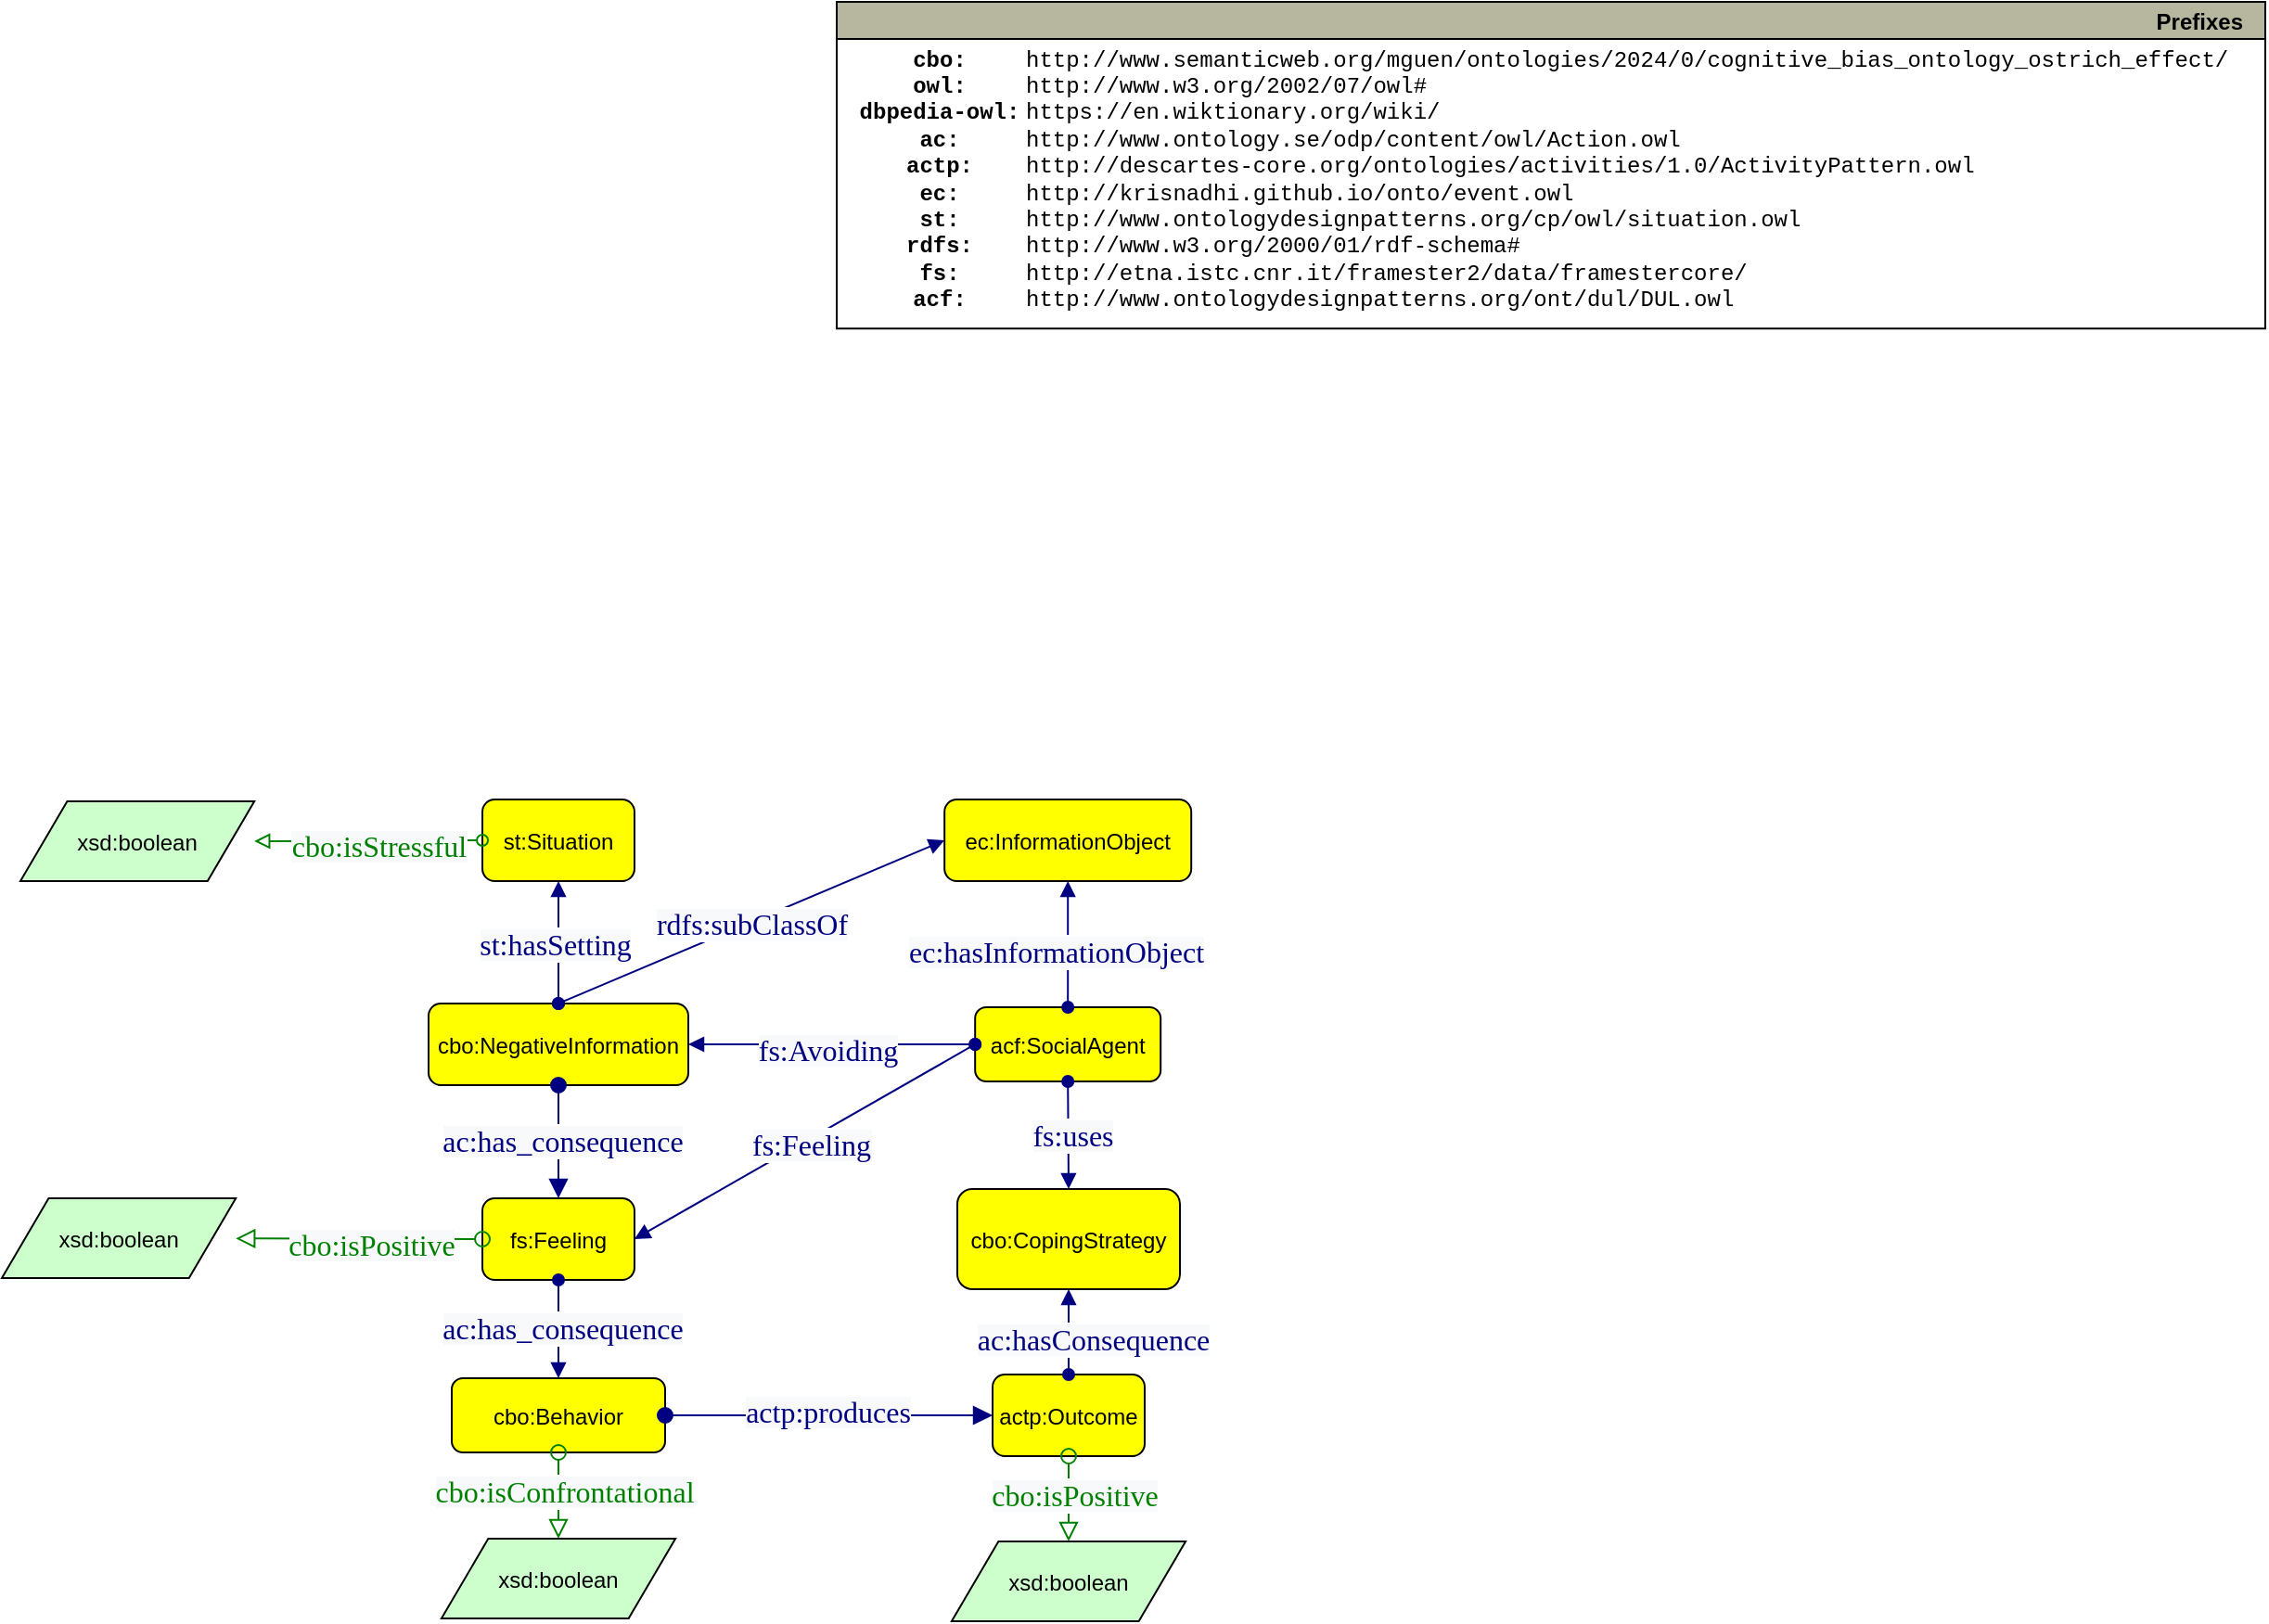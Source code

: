 <mxfile version="23.1.6" type="device">
  <diagram name="Pagina-1" id="cdvw-fGJhAjwr92eGuqH">
    <mxGraphModel dx="1264" dy="1694" grid="1" gridSize="10" guides="1" tooltips="1" connect="1" arrows="1" fold="1" page="1" pageScale="1" pageWidth="827" pageHeight="1169" math="0" shadow="0">
      <root>
        <mxCell id="0" />
        <mxCell id="1" parent="0" />
        <mxCell id="5axnnEzAqOF_N3PDDw29-1" value="Prefixes" style="graphMlID=n0;shape=swimlane;startSize=20;fillColor=#b7b69e;strokeColor=#000000;strokeWidth=1.0;align=right;spacingRight=10;fontStyle=1" parent="1" vertex="1">
          <mxGeometry x="-230" y="-1160" width="769.996" height="176.1" as="geometry" />
        </mxCell>
        <mxCell id="5axnnEzAqOF_N3PDDw29-2" value="&lt;b&gt;cbo:&lt;br&gt;owl:&lt;br&gt;dbpedia-owl:&lt;br&gt;ac:&lt;br&gt;actp:&lt;br&gt;ec:&lt;br&gt;st:&lt;br&gt;rdfs:&lt;br&gt;fs:&lt;br&gt;acf:&lt;br&gt;&lt;/b&gt;" style="text;html=1;align=center;verticalAlign=middle;resizable=0;points=[];autosize=1;fontFamily=Courier New;" parent="5axnnEzAqOF_N3PDDw29-1" vertex="1">
          <mxGeometry x="-0.004" y="16.1" width="110" height="160" as="geometry" />
        </mxCell>
        <mxCell id="5axnnEzAqOF_N3PDDw29-3" value="http://www.semanticweb.org/mguen/ontologies/2024/0/cognitive_bias_ontology_ostrich_effect/&lt;br&gt;http://www.w3.org/2002/07/owl#&lt;br&gt;https://en.wiktionary.org/wiki/&lt;br&gt;http://www.ontology.se/odp/content/owl/Action.owl&lt;br&gt;http://descartes-core.org/ontologies/activities/1.0/ActivityPattern.owl&lt;br&gt;http://krisnadhi.github.io/onto/event.owl&lt;br&gt;http://www.ontologydesignpatterns.org/cp/owl/situation.owl&lt;br&gt;http://www.w3.org/2000/01/rdf-schema#&lt;br&gt;http://etna.istc.cnr.it/framester2/data/framestercore/&lt;br&gt;http://www.ontologydesignpatterns.org/ont/dul/DUL.owl" style="text;html=1;align=left;verticalAlign=middle;resizable=0;points=[];autosize=1;fontFamily=Courier New;" parent="5axnnEzAqOF_N3PDDw29-1" vertex="1">
          <mxGeometry x="99.996" y="16.1" width="670" height="160" as="geometry" />
        </mxCell>
        <mxCell id="jWV_-NbMMqejMwwxDnWq-2" value="cbo:Behavior" style="graphMlID=n4;shape=rect;rounded=1;arcsize=30;fillColor=#ffff00;strokeColor=#000000;strokeWidth=1.0" parent="1" vertex="1">
          <mxGeometry x="-437.5" y="-418" width="115" height="40" as="geometry" />
        </mxCell>
        <mxCell id="jWV_-NbMMqejMwwxDnWq-4" value="st:Situation" style="graphMlID=n4;shape=rect;rounded=1;arcsize=30;fillColor=#ffff00;strokeColor=#000000;strokeWidth=1.0" parent="1" vertex="1">
          <mxGeometry x="-420.98" y="-730" width="81.968" height="44" as="geometry" />
        </mxCell>
        <mxCell id="jWV_-NbMMqejMwwxDnWq-5" value="cbo:CopingStrategy" style="graphMlID=n4;shape=rect;rounded=1;arcsize=30;fillColor=#ffff00;strokeColor=#000000;strokeWidth=1.0" parent="1" vertex="1">
          <mxGeometry x="-165" y="-520" width="120" height="54" as="geometry" />
        </mxCell>
        <mxCell id="jWV_-NbMMqejMwwxDnWq-7" value="fs:Feeling" style="graphMlID=n4;shape=rect;rounded=1;arcsize=30;fillColor=#ffff00;strokeColor=#000000;strokeWidth=1.0" parent="1" vertex="1">
          <mxGeometry x="-420.98" y="-515" width="81.968" height="44" as="geometry" />
        </mxCell>
        <mxCell id="jWV_-NbMMqejMwwxDnWq-8" value="ec:InformationObject" style="graphMlID=n4;shape=rect;rounded=1;arcsize=30;fillColor=#ffff00;strokeColor=#000000;strokeWidth=1.0" parent="1" vertex="1">
          <mxGeometry x="-171.91" y="-730" width="133" height="44" as="geometry" />
        </mxCell>
        <mxCell id="jWV_-NbMMqejMwwxDnWq-9" value="cbo:NegativeInformation" style="graphMlID=n4;shape=rect;rounded=1;arcsize=30;fillColor=#ffff00;strokeColor=#000000;strokeWidth=1.0" parent="1" vertex="1">
          <mxGeometry x="-450" y="-620" width="140" height="44" as="geometry" />
        </mxCell>
        <mxCell id="jWV_-NbMMqejMwwxDnWq-10" value="actp:Outcome" style="graphMlID=n4;shape=rect;rounded=1;arcsize=30;fillColor=#ffff00;strokeColor=#000000;strokeWidth=1.0" parent="1" vertex="1">
          <mxGeometry x="-145.98" y="-420" width="81.968" height="44" as="geometry" />
        </mxCell>
        <mxCell id="jWV_-NbMMqejMwwxDnWq-11" value="acf:SocialAgent" style="graphMlID=n4;shape=rect;rounded=1;arcsize=30;fillColor=#ffff00;strokeColor=#000000;strokeWidth=1.0" parent="1" vertex="1">
          <mxGeometry x="-155.41" y="-618" width="100" height="40" as="geometry" />
        </mxCell>
        <mxCell id="jWV_-NbMMqejMwwxDnWq-13" value="" style="graphMlID=e0;rounded=0;endArrow=block;strokeColor=#000080;strokeWidth=1.0;startArrow=oval;startFill=1;endFill=1;exitX=0.5;exitY=0;exitDx=0;exitDy=0;entryX=0.5;entryY=1;entryDx=0;entryDy=0;" parent="1" source="jWV_-NbMMqejMwwxDnWq-9" target="jWV_-NbMMqejMwwxDnWq-4" edge="1">
          <mxGeometry relative="1" as="geometry">
            <mxPoint x="-230" y="-689.918" as="sourcePoint" />
            <mxPoint x="-250" y="-750" as="targetPoint" />
          </mxGeometry>
        </mxCell>
        <mxCell id="jWV_-NbMMqejMwwxDnWq-14" value="&lt;span style=&quot;color: rgb(0 , 0 , 128) ; font-family: &amp;quot;dialog&amp;quot; ; font-size: 16px ; background-color: rgb(248 , 249 , 250)&quot;&gt;st:hasSetting&lt;/span&gt;" style="text;html=1;align=center;verticalAlign=middle;resizable=0;points=[];labelBackgroundColor=#ffffff;" parent="jWV_-NbMMqejMwwxDnWq-13" vertex="1" connectable="0">
          <mxGeometry x="-0.017" y="2" relative="1" as="geometry">
            <mxPoint as="offset" />
          </mxGeometry>
        </mxCell>
        <mxCell id="jWV_-NbMMqejMwwxDnWq-16" value="" style="graphMlID=e0;rounded=0;endArrow=block;strokeColor=#000080;strokeWidth=1.0;startArrow=oval;startFill=1;endFill=1;exitX=0;exitY=0.5;exitDx=0;exitDy=0;entryX=1;entryY=0.5;entryDx=0;entryDy=0;" parent="1" source="jWV_-NbMMqejMwwxDnWq-11" target="jWV_-NbMMqejMwwxDnWq-9" edge="1">
          <mxGeometry relative="1" as="geometry">
            <mxPoint x="-230" y="-689.918" as="sourcePoint" />
            <mxPoint x="-79" y="-690" as="targetPoint" />
          </mxGeometry>
        </mxCell>
        <mxCell id="jWV_-NbMMqejMwwxDnWq-17" value="&lt;span style=&quot;color: rgb(0 , 0 , 128) ; font-family: &amp;quot;dialog&amp;quot; ; font-size: 16px ; background-color: rgb(248 , 249 , 250)&quot;&gt;fs:Avoiding&lt;/span&gt;" style="text;html=1;align=center;verticalAlign=middle;resizable=0;points=[];labelBackgroundColor=#ffffff;" parent="jWV_-NbMMqejMwwxDnWq-16" vertex="1" connectable="0">
          <mxGeometry x="-0.017" y="2" relative="1" as="geometry">
            <mxPoint x="-4" y="1" as="offset" />
          </mxGeometry>
        </mxCell>
        <mxCell id="jWV_-NbMMqejMwwxDnWq-20" value="" style="graphMlID=e0;rounded=0;endArrow=block;strokeColor=#000080;strokeWidth=1.0;startArrow=oval;startFill=1;endFill=1;exitX=0;exitY=0.5;exitDx=0;exitDy=0;entryX=1;entryY=0.5;entryDx=0;entryDy=0;" parent="1" source="jWV_-NbMMqejMwwxDnWq-11" target="jWV_-NbMMqejMwwxDnWq-7" edge="1">
          <mxGeometry relative="1" as="geometry">
            <mxPoint x="-230" y="-689.918" as="sourcePoint" />
            <mxPoint x="-79" y="-690" as="targetPoint" />
          </mxGeometry>
        </mxCell>
        <mxCell id="jWV_-NbMMqejMwwxDnWq-21" value="&lt;span style=&quot;color: rgb(0 , 0 , 128) ; font-family: &amp;quot;dialog&amp;quot; ; font-size: 16px ; background-color: rgb(248 , 249 , 250)&quot;&gt;fs:Feeling&lt;/span&gt;" style="text;html=1;align=center;verticalAlign=middle;resizable=0;points=[];labelBackgroundColor=#ffffff;" parent="jWV_-NbMMqejMwwxDnWq-20" vertex="1" connectable="0">
          <mxGeometry x="-0.017" y="2" relative="1" as="geometry">
            <mxPoint as="offset" />
          </mxGeometry>
        </mxCell>
        <mxCell id="jWV_-NbMMqejMwwxDnWq-27" value="" style="graphMlID=e0;rounded=0;endArrow=block;strokeColor=#000080;strokeWidth=1.0;startArrow=oval;startFill=1;endFill=1;entryX=0.5;entryY=0;entryDx=0;entryDy=0;exitX=0.5;exitY=1;exitDx=0;exitDy=0;" parent="1" source="jWV_-NbMMqejMwwxDnWq-7" target="jWV_-NbMMqejMwwxDnWq-2" edge="1">
          <mxGeometry relative="1" as="geometry">
            <mxPoint x="-270.986" y="-436" as="sourcePoint" />
            <mxPoint x="-130" y="-780" as="targetPoint" />
            <Array as="points" />
          </mxGeometry>
        </mxCell>
        <mxCell id="jWV_-NbMMqejMwwxDnWq-28" value="&lt;span style=&quot;color: rgb(0 , 0 , 128) ; font-family: &amp;quot;dialog&amp;quot; ; font-size: 16px ; background-color: rgb(248 , 249 , 250)&quot;&gt;ac:has_consequence&lt;/span&gt;" style="text;html=1;align=center;verticalAlign=middle;resizable=0;points=[];labelBackgroundColor=#ffffff;" parent="jWV_-NbMMqejMwwxDnWq-27" vertex="1" connectable="0">
          <mxGeometry x="-0.017" y="2" relative="1" as="geometry">
            <mxPoint as="offset" />
          </mxGeometry>
        </mxCell>
        <mxCell id="jWV_-NbMMqejMwwxDnWq-30" value="" style="graphMlID=e0;rounded=0;endArrow=block;strokeColor=#000080;strokeWidth=1.0;startArrow=oval;startFill=1;endFill=1;entryX=0.5;entryY=1;entryDx=0;entryDy=0;exitX=0.5;exitY=0;exitDx=0;exitDy=0;" parent="1" source="jWV_-NbMMqejMwwxDnWq-11" target="jWV_-NbMMqejMwwxDnWq-8" edge="1">
          <mxGeometry relative="1" as="geometry">
            <mxPoint x="-230" y="-689.918" as="sourcePoint" />
            <mxPoint x="-79" y="-690" as="targetPoint" />
          </mxGeometry>
        </mxCell>
        <mxCell id="jWV_-NbMMqejMwwxDnWq-31" value="&lt;span style=&quot;color: rgb(0 , 0 , 128) ; font-family: &amp;quot;dialog&amp;quot; ; font-size: 16px ; background-color: rgb(248 , 249 , 250)&quot;&gt;ec:hasInformationObject&lt;/span&gt;" style="text;html=1;align=center;verticalAlign=middle;resizable=0;points=[];labelBackgroundColor=#ffffff;" parent="jWV_-NbMMqejMwwxDnWq-30" vertex="1" connectable="0">
          <mxGeometry x="-0.017" y="2" relative="1" as="geometry">
            <mxPoint x="-5" y="3" as="offset" />
          </mxGeometry>
        </mxCell>
        <mxCell id="jWV_-NbMMqejMwwxDnWq-32" value="" style="graphMlID=e0;rounded=0;endArrow=block;strokeColor=#000080;strokeWidth=1.0;startArrow=oval;startFill=1;endFill=1;exitX=0.5;exitY=0;exitDx=0;exitDy=0;entryX=0;entryY=0.5;entryDx=0;entryDy=0;" parent="1" source="jWV_-NbMMqejMwwxDnWq-9" target="jWV_-NbMMqejMwwxDnWq-8" edge="1">
          <mxGeometry relative="1" as="geometry">
            <mxPoint x="-230" y="-689.918" as="sourcePoint" />
            <mxPoint x="-79" y="-690" as="targetPoint" />
          </mxGeometry>
        </mxCell>
        <mxCell id="jWV_-NbMMqejMwwxDnWq-33" value="&lt;span style=&quot;color: rgb(0 , 0 , 128) ; font-family: &amp;quot;dialog&amp;quot; ; font-size: 16px ; background-color: rgb(248 , 249 , 250)&quot;&gt;rdfs:subClassOf&lt;/span&gt;" style="text;html=1;align=center;verticalAlign=middle;resizable=0;points=[];labelBackgroundColor=#ffffff;" parent="jWV_-NbMMqejMwwxDnWq-32" vertex="1" connectable="0">
          <mxGeometry x="-0.017" y="2" relative="1" as="geometry">
            <mxPoint x="2" y="2" as="offset" />
          </mxGeometry>
        </mxCell>
        <mxCell id="jWV_-NbMMqejMwwxDnWq-37" value="" style="graphMlID=e0;rounded=0;endArrow=block;strokeColor=#000080;strokeWidth=1.0;startArrow=oval;startFill=1;endFill=1;exitX=0.5;exitY=1;exitDx=0;exitDy=0;entryX=0.5;entryY=0;entryDx=0;entryDy=0;" parent="1" source="jWV_-NbMMqejMwwxDnWq-11" target="jWV_-NbMMqejMwwxDnWq-5" edge="1">
          <mxGeometry relative="1" as="geometry">
            <mxPoint x="-230" y="-689.918" as="sourcePoint" />
            <mxPoint x="-79" y="-690" as="targetPoint" />
          </mxGeometry>
        </mxCell>
        <mxCell id="jWV_-NbMMqejMwwxDnWq-38" value="&lt;span style=&quot;color: rgb(0 , 0 , 128) ; font-family: &amp;quot;dialog&amp;quot; ; font-size: 16px ; background-color: rgb(248 , 249 , 250)&quot;&gt;fs:uses&lt;/span&gt;" style="text;html=1;align=center;verticalAlign=middle;resizable=0;points=[];labelBackgroundColor=#ffffff;" parent="jWV_-NbMMqejMwwxDnWq-37" vertex="1" connectable="0">
          <mxGeometry x="-0.017" y="2" relative="1" as="geometry">
            <mxPoint as="offset" />
          </mxGeometry>
        </mxCell>
        <mxCell id="jWV_-NbMMqejMwwxDnWq-42" value="" style="graphMlID=e0;rounded=0;endArrow=block;strokeColor=#000080;strokeWidth=1.0;startArrow=oval;startFill=1;endFill=1;exitX=0.5;exitY=0;exitDx=0;exitDy=0;entryX=0.5;entryY=1;entryDx=0;entryDy=0;" parent="1" source="jWV_-NbMMqejMwwxDnWq-10" target="jWV_-NbMMqejMwwxDnWq-5" edge="1">
          <mxGeometry relative="1" as="geometry">
            <mxPoint x="-230" y="-689.918" as="sourcePoint" />
            <mxPoint x="-79" y="-690" as="targetPoint" />
          </mxGeometry>
        </mxCell>
        <mxCell id="jWV_-NbMMqejMwwxDnWq-43" value="&lt;span style=&quot;color: rgb(0 , 0 , 128) ; font-family: &amp;quot;dialog&amp;quot; ; font-size: 16px ; background-color: rgb(248 , 249 , 250)&quot;&gt;ac:hasConsequence&lt;/span&gt;" style="text;html=1;align=center;verticalAlign=middle;resizable=0;points=[];labelBackgroundColor=#ffffff;" parent="jWV_-NbMMqejMwwxDnWq-42" vertex="1" connectable="0">
          <mxGeometry x="-0.017" y="2" relative="1" as="geometry">
            <mxPoint x="15" y="3" as="offset" />
          </mxGeometry>
        </mxCell>
        <mxCell id="y8tdTfFBBmeGGs7g5vYR-1" value="xsd:boolean" style="graphMlID=n6;shape=parallelogram;fillColor=#ccffcc;strokeColor=#000000;strokeWidth=1.0" parent="1" vertex="1">
          <mxGeometry x="-670" y="-729" width="126.095" height="43" as="geometry" />
        </mxCell>
        <mxCell id="y8tdTfFBBmeGGs7g5vYR-4" value="" style="graphMlID=e2;rounded=0;endArrow=block;strokeColor=#008000;strokeWidth=1.0;startArrow=oval;startFill=0;endFill=0;exitX=0;exitY=0.5;exitDx=0;exitDy=0;entryX=1;entryY=0.5;entryDx=0;entryDy=0;" parent="1" source="jWV_-NbMMqejMwwxDnWq-4" target="y8tdTfFBBmeGGs7g5vYR-1" edge="1">
          <mxGeometry relative="1" as="geometry">
            <mxPoint x="-245" y="-440" as="sourcePoint" />
            <mxPoint x="-28" y="-330" as="targetPoint" />
          </mxGeometry>
        </mxCell>
        <mxCell id="y8tdTfFBBmeGGs7g5vYR-5" value="&lt;span style=&quot;color: rgb(0 , 128 , 0) ; font-family: &amp;quot;dialog&amp;quot; ; font-size: 16px ; background-color: rgb(248 , 249 , 250)&quot;&gt;cbo:isStressful&lt;/span&gt;" style="text;html=1;align=center;verticalAlign=middle;resizable=0;points=[];labelBackgroundColor=#ffffff;" parent="y8tdTfFBBmeGGs7g5vYR-4" vertex="1" connectable="0">
          <mxGeometry x="-0.09" y="3" relative="1" as="geometry">
            <mxPoint as="offset" />
          </mxGeometry>
        </mxCell>
        <mxCell id="8PJPfNY07t43NJ5hW8Hc-6" value="" style="graphMlID=e2;rounded=0;endArrow=block;strokeColor=#008000;strokeWidth=1.0;startArrow=oval;startFill=0;endFill=0;fontSize=12;startSize=8;endSize=8;exitX=0;exitY=0.5;exitDx=0;exitDy=0;" edge="1" parent="1" source="jWV_-NbMMqejMwwxDnWq-7" target="8PJPfNY07t43NJ5hW8Hc-8">
          <mxGeometry relative="1" as="geometry">
            <mxPoint x="-180" y="-470" as="sourcePoint" />
            <mxPoint x="-360" y="-660" as="targetPoint" />
          </mxGeometry>
        </mxCell>
        <mxCell id="8PJPfNY07t43NJ5hW8Hc-7" value="&lt;span style=&quot;color: rgb(0 , 128 , 0) ; font-family: &amp;quot;dialog&amp;quot; ; font-size: 16px ; background-color: rgb(248 , 249 , 250)&quot;&gt;cbo:isPositive&lt;/span&gt;" style="text;html=1;align=center;verticalAlign=middle;resizable=0;points=[];labelBackgroundColor=#ffffff;" vertex="1" connectable="0" parent="8PJPfNY07t43NJ5hW8Hc-6">
          <mxGeometry x="-0.09" y="3" relative="1" as="geometry">
            <mxPoint as="offset" />
          </mxGeometry>
        </mxCell>
        <mxCell id="8PJPfNY07t43NJ5hW8Hc-8" value="xsd:boolean" style="graphMlID=n6;shape=parallelogram;fillColor=#ccffcc;strokeColor=#000000;strokeWidth=1.0" vertex="1" parent="1">
          <mxGeometry x="-679.997" y="-515" width="126.095" height="43" as="geometry" />
        </mxCell>
        <mxCell id="8PJPfNY07t43NJ5hW8Hc-10" value="" style="graphMlID=e0;rounded=0;endArrow=block;strokeColor=#000080;strokeWidth=1.0;startArrow=oval;startFill=1;endFill=1;fontSize=12;startSize=8;endSize=8;exitX=1;exitY=0.5;exitDx=0;exitDy=0;entryX=0;entryY=0.5;entryDx=0;entryDy=0;" edge="1" parent="1" source="jWV_-NbMMqejMwwxDnWq-2" target="jWV_-NbMMqejMwwxDnWq-10">
          <mxGeometry relative="1" as="geometry">
            <mxPoint x="-120" y="-469.918" as="sourcePoint" />
            <mxPoint x="31" y="-470" as="targetPoint" />
          </mxGeometry>
        </mxCell>
        <mxCell id="8PJPfNY07t43NJ5hW8Hc-11" value="&lt;span style=&quot;color: rgb(0 , 0 , 128) ; font-family: &amp;quot;dialog&amp;quot; ; font-size: 16px ; background-color: rgb(248 , 249 , 250)&quot;&gt;actp:produces&lt;/span&gt;" style="text;html=1;align=center;verticalAlign=middle;resizable=0;points=[];labelBackgroundColor=#ffffff;" vertex="1" connectable="0" parent="8PJPfNY07t43NJ5hW8Hc-10">
          <mxGeometry x="-0.017" y="2" relative="1" as="geometry">
            <mxPoint as="offset" />
          </mxGeometry>
        </mxCell>
        <mxCell id="8PJPfNY07t43NJ5hW8Hc-15" value="" style="graphMlID=e2;rounded=0;endArrow=block;strokeColor=#008000;strokeWidth=1.0;startArrow=oval;startFill=0;endFill=0;fontSize=12;startSize=8;endSize=8;exitX=0.5;exitY=1;exitDx=0;exitDy=0;" edge="1" parent="1" source="jWV_-NbMMqejMwwxDnWq-10" target="8PJPfNY07t43NJ5hW8Hc-17">
          <mxGeometry relative="1" as="geometry">
            <mxPoint x="-180" y="-470" as="sourcePoint" />
            <mxPoint x="-105" y="-320" as="targetPoint" />
          </mxGeometry>
        </mxCell>
        <mxCell id="8PJPfNY07t43NJ5hW8Hc-16" value="&lt;span style=&quot;color: rgb(0 , 128 , 0) ; font-family: &amp;quot;dialog&amp;quot; ; font-size: 16px ; background-color: rgb(248 , 249 , 250)&quot;&gt;cbo:isPositive&lt;/span&gt;" style="text;html=1;align=center;verticalAlign=middle;resizable=0;points=[];labelBackgroundColor=#ffffff;" vertex="1" connectable="0" parent="8PJPfNY07t43NJ5hW8Hc-15">
          <mxGeometry x="-0.09" y="3" relative="1" as="geometry">
            <mxPoint as="offset" />
          </mxGeometry>
        </mxCell>
        <mxCell id="8PJPfNY07t43NJ5hW8Hc-17" value="xsd:boolean" style="graphMlID=n6;shape=parallelogram;fillColor=#ccffcc;strokeColor=#000000;strokeWidth=1.0" vertex="1" parent="1">
          <mxGeometry x="-168.047" y="-330" width="126.095" height="43" as="geometry" />
        </mxCell>
        <mxCell id="8PJPfNY07t43NJ5hW8Hc-18" value="" style="graphMlID=e2;rounded=0;endArrow=block;strokeColor=#008000;strokeWidth=1.0;startArrow=oval;startFill=0;endFill=0;fontSize=12;startSize=8;endSize=8;exitX=0.5;exitY=1;exitDx=0;exitDy=0;" edge="1" parent="1" source="jWV_-NbMMqejMwwxDnWq-2" target="8PJPfNY07t43NJ5hW8Hc-20">
          <mxGeometry relative="1" as="geometry">
            <mxPoint x="-180" y="-520" as="sourcePoint" />
            <mxPoint x="-380" y="-310" as="targetPoint" />
          </mxGeometry>
        </mxCell>
        <mxCell id="8PJPfNY07t43NJ5hW8Hc-19" value="&lt;span style=&quot;color: rgb(0 , 128 , 0) ; font-family: &amp;quot;dialog&amp;quot; ; font-size: 16px ; background-color: rgb(248 , 249 , 250)&quot;&gt;cbo:isConfrontational&lt;/span&gt;" style="text;html=1;align=center;verticalAlign=middle;resizable=0;points=[];labelBackgroundColor=#ffffff;" vertex="1" connectable="0" parent="8PJPfNY07t43NJ5hW8Hc-18">
          <mxGeometry x="-0.09" y="3" relative="1" as="geometry">
            <mxPoint as="offset" />
          </mxGeometry>
        </mxCell>
        <mxCell id="8PJPfNY07t43NJ5hW8Hc-20" value="xsd:boolean" style="graphMlID=n6;shape=parallelogram;fillColor=#ccffcc;strokeColor=#000000;strokeWidth=1.0" vertex="1" parent="1">
          <mxGeometry x="-443.047" y="-331.5" width="126.095" height="43" as="geometry" />
        </mxCell>
        <mxCell id="8PJPfNY07t43NJ5hW8Hc-21" value="" style="graphMlID=e0;rounded=0;endArrow=block;strokeColor=#000080;strokeWidth=1.0;startArrow=oval;startFill=1;endFill=1;fontSize=12;startSize=8;endSize=8;exitX=0.5;exitY=1;exitDx=0;exitDy=0;entryX=0.5;entryY=0;entryDx=0;entryDy=0;" edge="1" parent="1" source="jWV_-NbMMqejMwwxDnWq-9" target="jWV_-NbMMqejMwwxDnWq-7">
          <mxGeometry relative="1" as="geometry">
            <mxPoint x="-170" y="-539.918" as="sourcePoint" />
            <mxPoint x="-19" y="-540" as="targetPoint" />
          </mxGeometry>
        </mxCell>
        <mxCell id="8PJPfNY07t43NJ5hW8Hc-22" value="&lt;font face=&quot;dialog&quot; color=&quot;#000080&quot;&gt;&lt;span style=&quot;font-size: 16px; background-color: rgb(248, 249, 250);&quot;&gt;ac:has_consequence&lt;/span&gt;&lt;/font&gt;" style="text;html=1;align=center;verticalAlign=middle;resizable=0;points=[];labelBackgroundColor=#ffffff;" vertex="1" connectable="0" parent="8PJPfNY07t43NJ5hW8Hc-21">
          <mxGeometry x="-0.017" y="2" relative="1" as="geometry">
            <mxPoint as="offset" />
          </mxGeometry>
        </mxCell>
      </root>
    </mxGraphModel>
  </diagram>
</mxfile>

